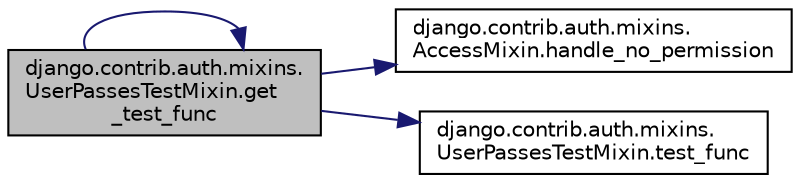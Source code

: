digraph "django.contrib.auth.mixins.UserPassesTestMixin.get_test_func"
{
 // LATEX_PDF_SIZE
  edge [fontname="Helvetica",fontsize="10",labelfontname="Helvetica",labelfontsize="10"];
  node [fontname="Helvetica",fontsize="10",shape=record];
  rankdir="LR";
  Node1 [label="django.contrib.auth.mixins.\lUserPassesTestMixin.get\l_test_func",height=0.2,width=0.4,color="black", fillcolor="grey75", style="filled", fontcolor="black",tooltip=" "];
  Node1 -> Node1 [color="midnightblue",fontsize="10",style="solid",fontname="Helvetica"];
  Node1 -> Node2 [color="midnightblue",fontsize="10",style="solid",fontname="Helvetica"];
  Node2 [label="django.contrib.auth.mixins.\lAccessMixin.handle_no_permission",height=0.2,width=0.4,color="black", fillcolor="white", style="filled",URL="$da/d6c/classdjango_1_1contrib_1_1auth_1_1mixins_1_1_access_mixin.html#abd3b8d31ab32897ab2c1c32e70b0694a",tooltip=" "];
  Node1 -> Node3 [color="midnightblue",fontsize="10",style="solid",fontname="Helvetica"];
  Node3 [label="django.contrib.auth.mixins.\lUserPassesTestMixin.test_func",height=0.2,width=0.4,color="black", fillcolor="white", style="filled",URL="$d9/d04/classdjango_1_1contrib_1_1auth_1_1mixins_1_1_user_passes_test_mixin.html#ac74c009b37e4bfc1fd2f0c44abf84cfb",tooltip=" "];
}
